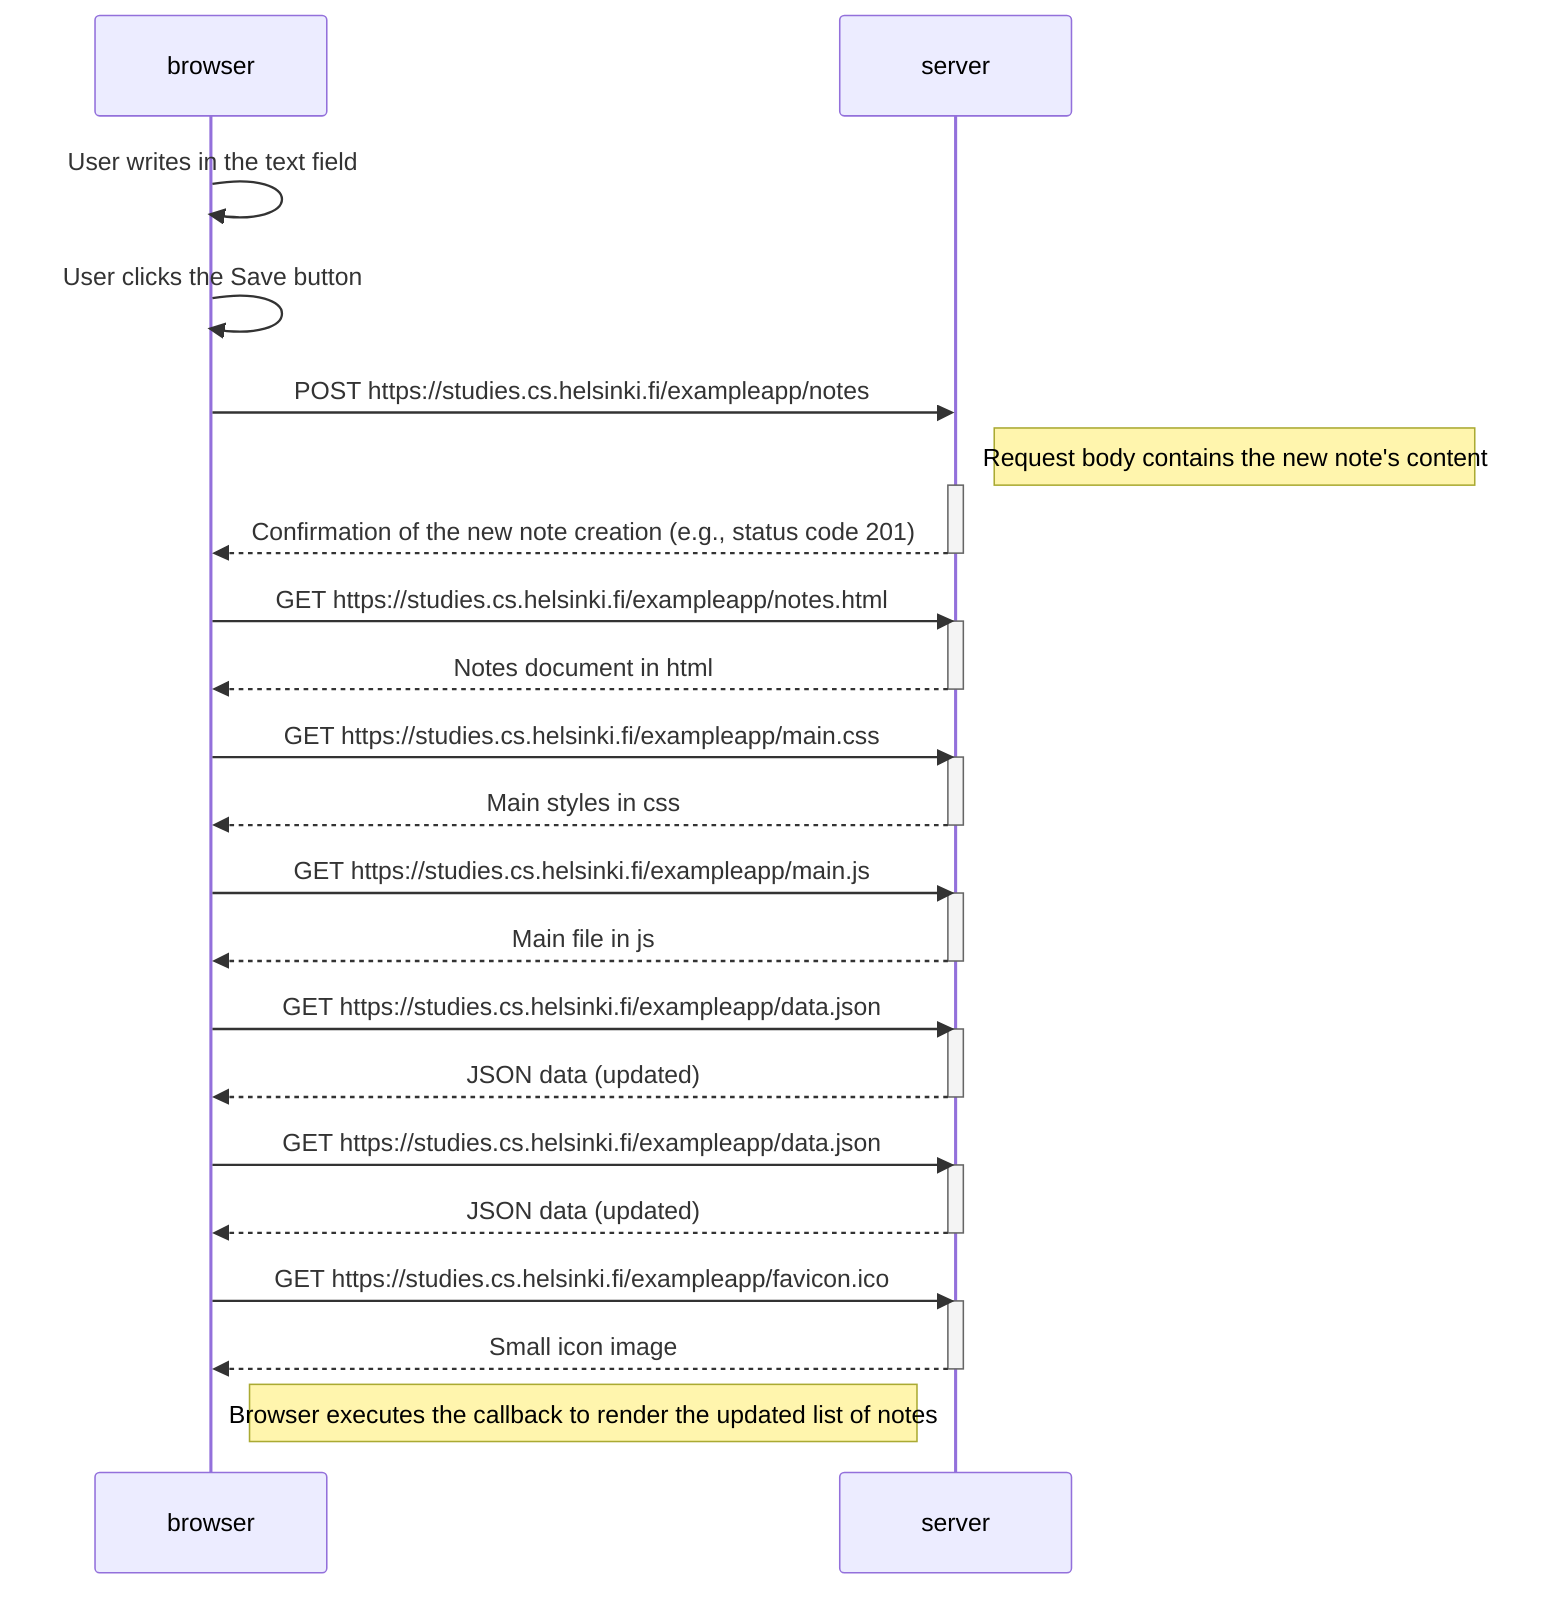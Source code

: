 sequenceDiagram
    participant browser
    participant server

    browser->>browser: User writes in the text field
    browser->>browser: User clicks the Save button

    browser->>server: POST https://studies.cs.helsinki.fi/exampleapp/notes
    Note right of server: Request body contains the new note's content

    activate server
    server-->>browser: Confirmation of the new note creation (e.g., status code 201)
    deactivate server

    browser->>server: GET https://studies.cs.helsinki.fi/exampleapp/notes.html
    activate server
    server-->>browser: Notes document in html
    deactivate server

    browser->>server: GET https://studies.cs.helsinki.fi/exampleapp/main.css
    activate server
    server-->>browser: Main styles in css
    deactivate server

    browser->>server: GET https://studies.cs.helsinki.fi/exampleapp/main.js
    activate server
    server-->>browser: Main file in js
    deactivate server

    browser->>server: GET https://studies.cs.helsinki.fi/exampleapp/data.json
    activate server
    server-->>browser: JSON data (updated)
    deactivate server

    browser->>server: GET https://studies.cs.helsinki.fi/exampleapp/data.json
    activate server
    server-->>browser: JSON data (updated)
    deactivate server

    browser->>server: GET https://studies.cs.helsinki.fi/exampleapp/favicon.ico
    activate server
    server-->>browser: Small icon image
    deactivate server

    Note right of browser: Browser executes the callback to render the updated list of notes